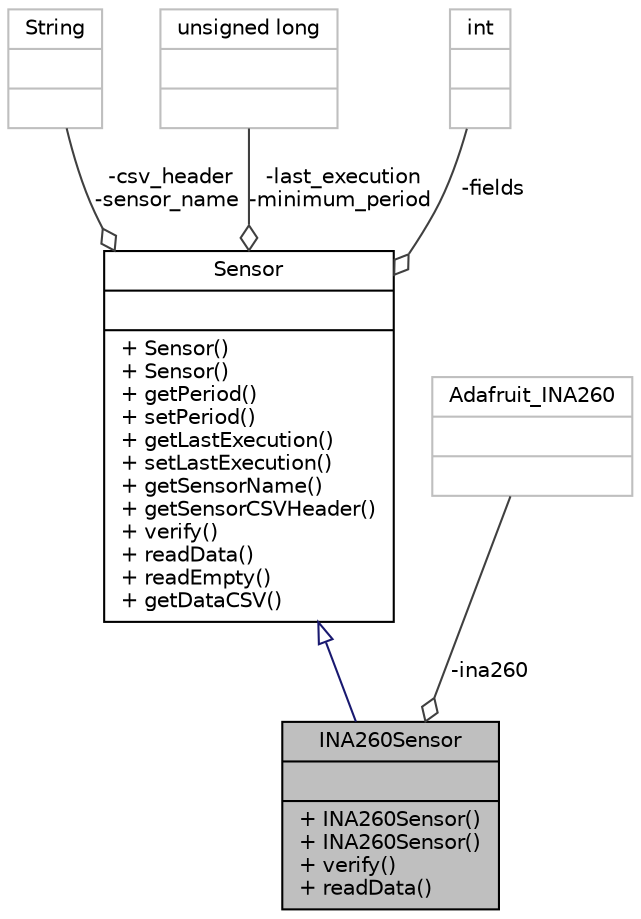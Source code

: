 digraph "INA260Sensor"
{
 // INTERACTIVE_SVG=YES
 // LATEX_PDF_SIZE
  bgcolor="transparent";
  edge [fontname="Helvetica",fontsize="10",labelfontname="Helvetica",labelfontsize="10"];
  node [fontname="Helvetica",fontsize="10",shape=record];
  Node1 [label="{INA260Sensor\n||+ INA260Sensor()\l+ INA260Sensor()\l+ verify()\l+ readData()\l}",height=0.2,width=0.4,color="black", fillcolor="grey75", style="filled", fontcolor="black",tooltip="A class to interface with the Adafruit INA260 sensor for current, voltage, and power measurements."];
  Node2 -> Node1 [dir="back",color="midnightblue",fontsize="10",style="solid",arrowtail="onormal",fontname="Helvetica"];
  Node2 [label="{Sensor\n||+ Sensor()\l+ Sensor()\l+ getPeriod()\l+ setPeriod()\l+ getLastExecution()\l+ setLastExecution()\l+ getSensorName()\l+ getSensorCSVHeader()\l+ verify()\l+ readData()\l+ readEmpty()\l+ getDataCSV()\l}",height=0.2,width=0.4,color="black",URL="$classSensor.html",tooltip="Parent class for sensor objects."];
  Node3 -> Node2 [color="grey25",fontsize="10",style="solid",label=" -csv_header\n-sensor_name" ,arrowhead="odiamond",fontname="Helvetica"];
  Node3 [label="{String\n||}",height=0.2,width=0.4,color="grey75",tooltip=" "];
  Node4 -> Node2 [color="grey25",fontsize="10",style="solid",label=" -last_execution\n-minimum_period" ,arrowhead="odiamond",fontname="Helvetica"];
  Node4 [label="{unsigned long\n||}",height=0.2,width=0.4,color="grey75",tooltip=" "];
  Node5 -> Node2 [color="grey25",fontsize="10",style="solid",label=" -fields" ,arrowhead="odiamond",fontname="Helvetica"];
  Node5 [label="{int\n||}",height=0.2,width=0.4,color="grey75",tooltip=" "];
  Node6 -> Node1 [color="grey25",fontsize="10",style="solid",label=" -ina260" ,arrowhead="odiamond",fontname="Helvetica"];
  Node6 [label="{Adafruit_INA260\n||}",height=0.2,width=0.4,color="grey75",tooltip=" "];
}
